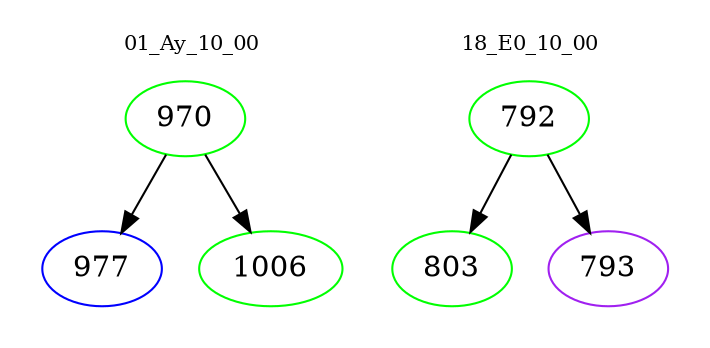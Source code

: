 digraph{
subgraph cluster_0 {
color = white
label = "01_Ay_10_00";
fontsize=10;
T0_970 [label="970", color="green"]
T0_970 -> T0_977 [color="black"]
T0_977 [label="977", color="blue"]
T0_970 -> T0_1006 [color="black"]
T0_1006 [label="1006", color="green"]
}
subgraph cluster_1 {
color = white
label = "18_E0_10_00";
fontsize=10;
T1_792 [label="792", color="green"]
T1_792 -> T1_803 [color="black"]
T1_803 [label="803", color="green"]
T1_792 -> T1_793 [color="black"]
T1_793 [label="793", color="purple"]
}
}

